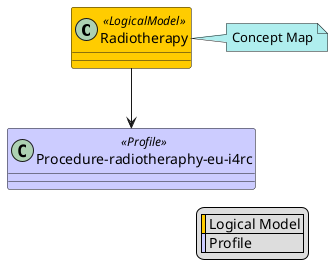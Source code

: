 @startuml
skinparam class {
    BackgroundColor<<LogicalModel>> #FFCC00
    BackgroundColor<<Profile>> #CCCCFF
}
skinparam linetype ortho
legend right
  | <#FFCC00> | Logical Model |
  | <#CCCCFF> | Profile |
endlegend
class "Radiotherapy" <<LogicalModel>> [[StructureDefinition-Radiotherapy.html]]
note right #PaleTurquoise [[ConceptMap-radiotherapy2FHIR.html]]
Concept Map
endnote
class "Procedure-radiotheraphy-eu-i4rc" <<Profile>> [[StructureDefinition-Procedure-radiotheraphy-eu-i4rc.html]]
"Radiotherapy" --> "Procedure-radiotheraphy-eu-i4rc"
@enduml